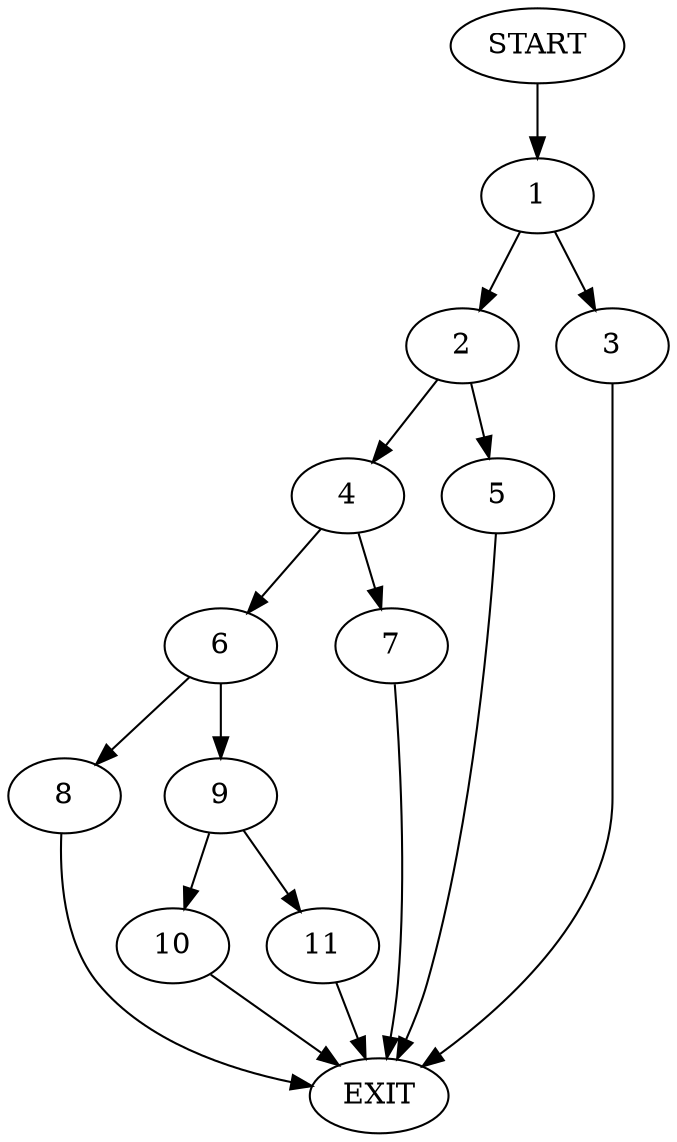 digraph {
0 [label="START"]
12 [label="EXIT"]
0 -> 1
1 -> 2
1 -> 3
3 -> 12
2 -> 4
2 -> 5
5 -> 12
4 -> 6
4 -> 7
6 -> 8
6 -> 9
7 -> 12
8 -> 12
9 -> 10
9 -> 11
10 -> 12
11 -> 12
}
